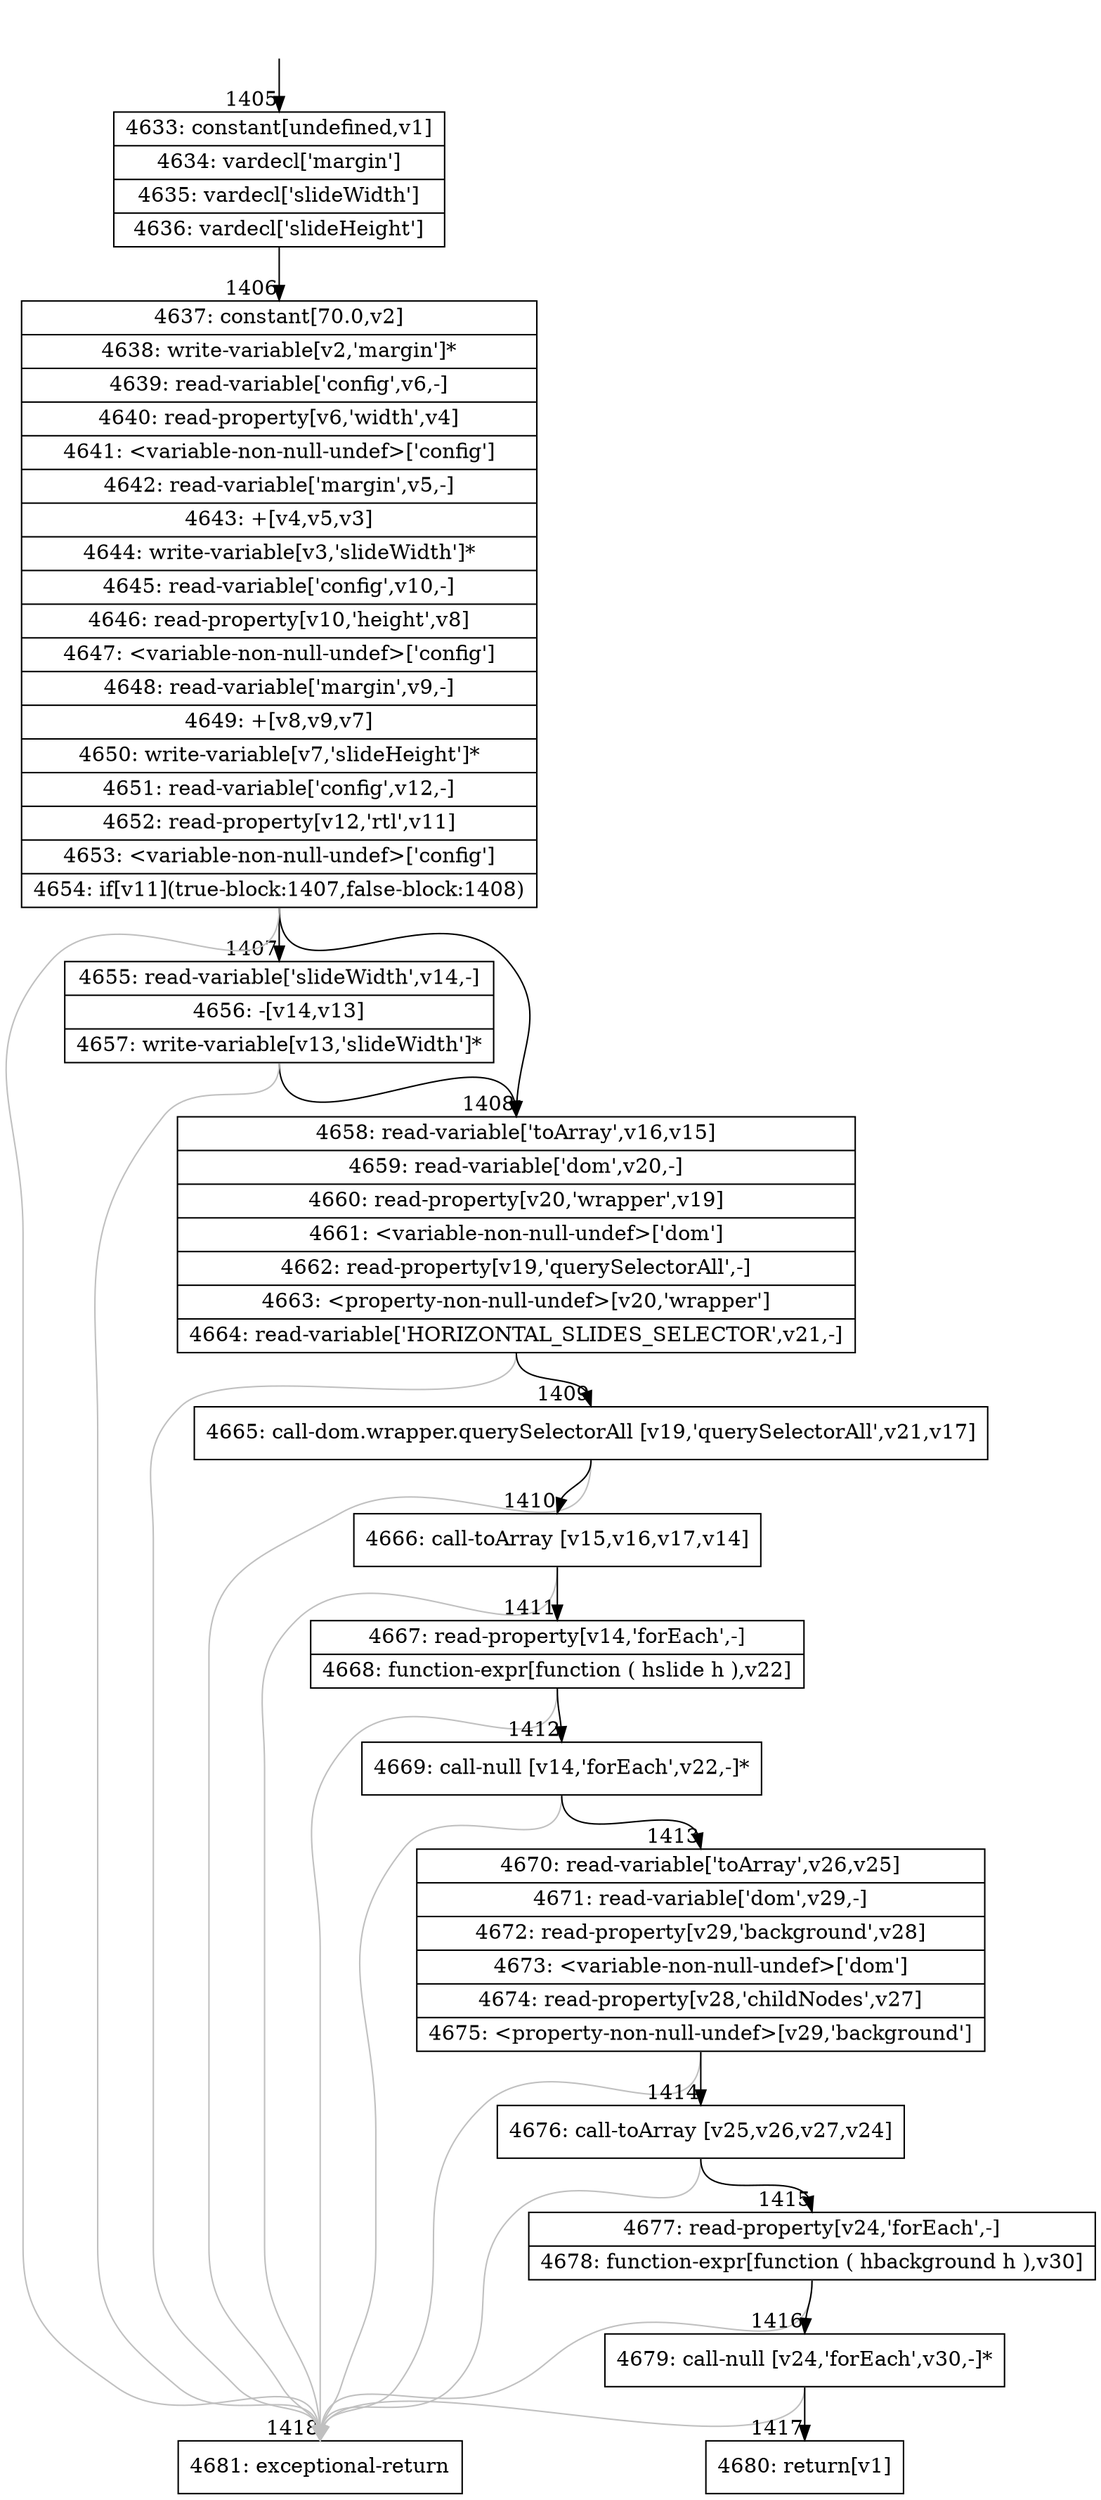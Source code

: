 digraph {
rankdir="TD"
BB_entry87[shape=none,label=""];
BB_entry87 -> BB1405 [tailport=s, headport=n, headlabel="    1405"]
BB1405 [shape=record label="{4633: constant[undefined,v1]|4634: vardecl['margin']|4635: vardecl['slideWidth']|4636: vardecl['slideHeight']}" ] 
BB1405 -> BB1406 [tailport=s, headport=n, headlabel="      1406"]
BB1406 [shape=record label="{4637: constant[70.0,v2]|4638: write-variable[v2,'margin']*|4639: read-variable['config',v6,-]|4640: read-property[v6,'width',v4]|4641: \<variable-non-null-undef\>['config']|4642: read-variable['margin',v5,-]|4643: +[v4,v5,v3]|4644: write-variable[v3,'slideWidth']*|4645: read-variable['config',v10,-]|4646: read-property[v10,'height',v8]|4647: \<variable-non-null-undef\>['config']|4648: read-variable['margin',v9,-]|4649: +[v8,v9,v7]|4650: write-variable[v7,'slideHeight']*|4651: read-variable['config',v12,-]|4652: read-property[v12,'rtl',v11]|4653: \<variable-non-null-undef\>['config']|4654: if[v11](true-block:1407,false-block:1408)}" ] 
BB1406 -> BB1407 [tailport=s, headport=n, headlabel="      1407"]
BB1406 -> BB1408 [tailport=s, headport=n, headlabel="      1408"]
BB1406 -> BB1418 [tailport=s, headport=n, color=gray, headlabel="      1418"]
BB1407 [shape=record label="{4655: read-variable['slideWidth',v14,-]|4656: -[v14,v13]|4657: write-variable[v13,'slideWidth']*}" ] 
BB1407 -> BB1408 [tailport=s, headport=n]
BB1407 -> BB1418 [tailport=s, headport=n, color=gray]
BB1408 [shape=record label="{4658: read-variable['toArray',v16,v15]|4659: read-variable['dom',v20,-]|4660: read-property[v20,'wrapper',v19]|4661: \<variable-non-null-undef\>['dom']|4662: read-property[v19,'querySelectorAll',-]|4663: \<property-non-null-undef\>[v20,'wrapper']|4664: read-variable['HORIZONTAL_SLIDES_SELECTOR',v21,-]}" ] 
BB1408 -> BB1409 [tailport=s, headport=n, headlabel="      1409"]
BB1408 -> BB1418 [tailport=s, headport=n, color=gray]
BB1409 [shape=record label="{4665: call-dom.wrapper.querySelectorAll [v19,'querySelectorAll',v21,v17]}" ] 
BB1409 -> BB1410 [tailport=s, headport=n, headlabel="      1410"]
BB1409 -> BB1418 [tailport=s, headport=n, color=gray]
BB1410 [shape=record label="{4666: call-toArray [v15,v16,v17,v14]}" ] 
BB1410 -> BB1411 [tailport=s, headport=n, headlabel="      1411"]
BB1410 -> BB1418 [tailport=s, headport=n, color=gray]
BB1411 [shape=record label="{4667: read-property[v14,'forEach',-]|4668: function-expr[function ( hslide h ),v22]}" ] 
BB1411 -> BB1412 [tailport=s, headport=n, headlabel="      1412"]
BB1411 -> BB1418 [tailport=s, headport=n, color=gray]
BB1412 [shape=record label="{4669: call-null [v14,'forEach',v22,-]*}" ] 
BB1412 -> BB1413 [tailport=s, headport=n, headlabel="      1413"]
BB1412 -> BB1418 [tailport=s, headport=n, color=gray]
BB1413 [shape=record label="{4670: read-variable['toArray',v26,v25]|4671: read-variable['dom',v29,-]|4672: read-property[v29,'background',v28]|4673: \<variable-non-null-undef\>['dom']|4674: read-property[v28,'childNodes',v27]|4675: \<property-non-null-undef\>[v29,'background']}" ] 
BB1413 -> BB1414 [tailport=s, headport=n, headlabel="      1414"]
BB1413 -> BB1418 [tailport=s, headport=n, color=gray]
BB1414 [shape=record label="{4676: call-toArray [v25,v26,v27,v24]}" ] 
BB1414 -> BB1415 [tailport=s, headport=n, headlabel="      1415"]
BB1414 -> BB1418 [tailport=s, headport=n, color=gray]
BB1415 [shape=record label="{4677: read-property[v24,'forEach',-]|4678: function-expr[function ( hbackground h ),v30]}" ] 
BB1415 -> BB1416 [tailport=s, headport=n, headlabel="      1416"]
BB1415 -> BB1418 [tailport=s, headport=n, color=gray]
BB1416 [shape=record label="{4679: call-null [v24,'forEach',v30,-]*}" ] 
BB1416 -> BB1417 [tailport=s, headport=n, headlabel="      1417"]
BB1416 -> BB1418 [tailport=s, headport=n, color=gray]
BB1417 [shape=record label="{4680: return[v1]}" ] 
BB1418 [shape=record label="{4681: exceptional-return}" ] 
//#$~ 1773
}
